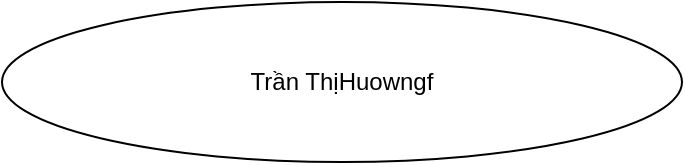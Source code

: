 <mxfile version="24.8.3">
  <diagram name="Trang-1" id="pjf1w4kvpYQWBEQBkmNG">
    <mxGraphModel dx="794" dy="425" grid="1" gridSize="10" guides="1" tooltips="1" connect="1" arrows="1" fold="1" page="0" pageScale="1" pageWidth="827" pageHeight="1169" math="0" shadow="0">
      <root>
        <mxCell id="0" />
        <mxCell id="1" parent="0" />
        <mxCell id="1MHYraQ7-OuTu7WsoPmK-1" value="Trần ThịHuowngf" style="ellipse;whiteSpace=wrap;html=1;" vertex="1" parent="1">
          <mxGeometry x="40" y="130" width="340" height="80" as="geometry" />
        </mxCell>
      </root>
    </mxGraphModel>
  </diagram>
</mxfile>
